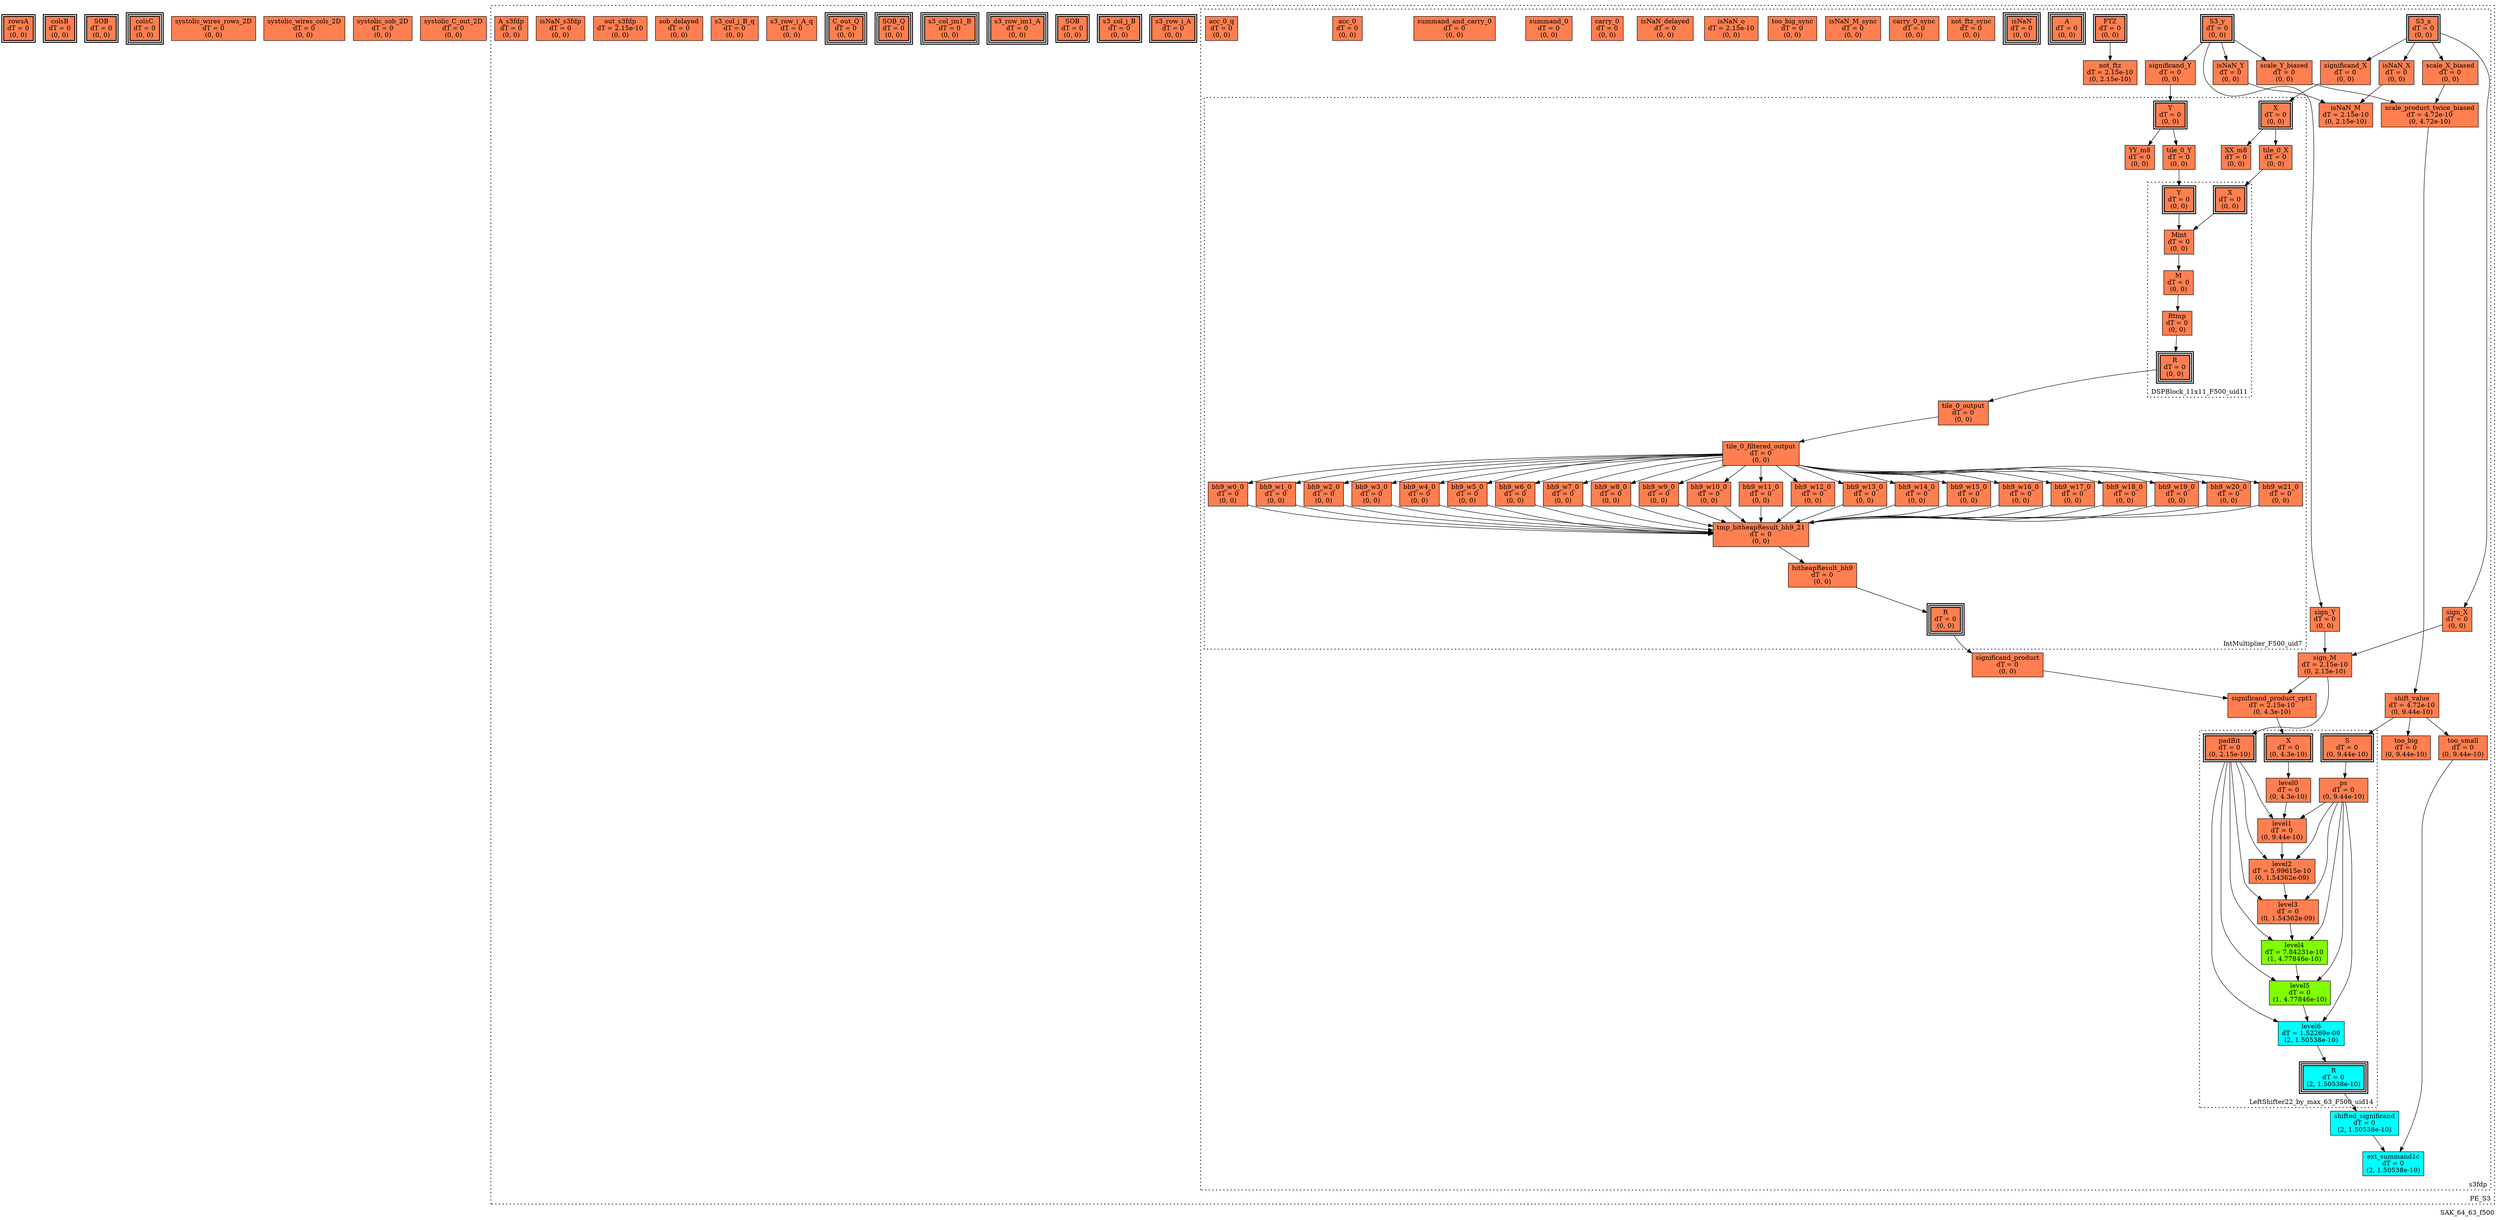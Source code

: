 digraph SAK_64_63_f500
{
	//graph drawing options
	label=SAK_64_63_f500;
	labelloc=bottom;
	labeljust=right;
	ratio=auto;
	nodesep=0.25;
	ranksep=0.5;

	//input/output signals of operator SAK_64_63_f500
	rowsA__SAK_64_63_f500 [ label="rowsA\ndT = 0\n(0, 0)", shape=box, color=black, style="bold, filled", fillcolor=coral, peripheries=2 ];
	colsB__SAK_64_63_f500 [ label="colsB\ndT = 0\n(0, 0)", shape=box, color=black, style="bold, filled", fillcolor=coral, peripheries=2 ];
	SOB__SAK_64_63_f500 [ label="SOB\ndT = 0\n(0, 0)", shape=box, color=black, style="bold, filled", fillcolor=coral, peripheries=2 ];
	colsC__SAK_64_63_f500 [ label="colsC\ndT = 0\n(0, 0)", shape=box, color=black, style="bold, filled", fillcolor=coral, peripheries=3 ];
	{rank=same rowsA__SAK_64_63_f500, colsB__SAK_64_63_f500, SOB__SAK_64_63_f500};
	{rank=same colsC__SAK_64_63_f500};
	//internal signals of operator SAK_64_63_f500
	systolic_wires_rows_2D__SAK_64_63_f500 [ label="systolic_wires_rows_2D\ndT = 0\n(0, 0)", shape=box, color=black, style=filled, fillcolor=coral, peripheries=1 ];
	systolic_wires_cols_2D__SAK_64_63_f500 [ label="systolic_wires_cols_2D\ndT = 0\n(0, 0)", shape=box, color=black, style=filled, fillcolor=coral, peripheries=1 ];
	systolic_sob_2D__SAK_64_63_f500 [ label="systolic_sob_2D\ndT = 0\n(0, 0)", shape=box, color=black, style=filled, fillcolor=coral, peripheries=1 ];
	systolic_C_out_2D__SAK_64_63_f500 [ label="systolic_C_out_2D\ndT = 0\n(0, 0)", shape=box, color=black, style=filled, fillcolor=coral, peripheries=1 ];

	//subcomponents of operator SAK_64_63_f500

	subgraph cluster_PE_S3
	{
		//graph drawing options
		label=PE_S3;
		labelloc=bottom;
		labeljust=right;
		style="bold, dotted";
		ratio=auto;
		nodesep=0.25;
		ranksep=0.5;

		//input/output signals of operator PE_S3
		s3_row_i_A__PE_S3 [ label="s3_row_i_A\ndT = 0\n(0, 0)", shape=box, color=black, style="bold, filled", fillcolor=coral, peripheries=2 ];
		s3_col_j_B__PE_S3 [ label="s3_col_j_B\ndT = 0\n(0, 0)", shape=box, color=black, style="bold, filled", fillcolor=coral, peripheries=2 ];
		SOB__PE_S3 [ label="SOB\ndT = 0\n(0, 0)", shape=box, color=black, style="bold, filled", fillcolor=coral, peripheries=2 ];
		s3_row_im1_A__PE_S3 [ label="s3_row_im1_A\ndT = 0\n(0, 0)", shape=box, color=black, style="bold, filled", fillcolor=coral, peripheries=3 ];
		s3_col_jm1_B__PE_S3 [ label="s3_col_jm1_B\ndT = 0\n(0, 0)", shape=box, color=black, style="bold, filled", fillcolor=coral, peripheries=3 ];
		SOB_Q__PE_S3 [ label="SOB_Q\ndT = 0\n(0, 0)", shape=box, color=black, style="bold, filled", fillcolor=coral, peripheries=3 ];
		C_out_Q__PE_S3 [ label="C_out_Q\ndT = 0\n(0, 0)", shape=box, color=black, style="bold, filled", fillcolor=coral, peripheries=3 ];
		{rank=same s3_row_i_A__PE_S3, s3_col_j_B__PE_S3, SOB__PE_S3};
		{rank=same s3_row_im1_A__PE_S3, s3_col_jm1_B__PE_S3, SOB_Q__PE_S3, C_out_Q__PE_S3};
		//internal signals of operator PE_S3
		s3_row_i_A_q__PE_S3 [ label="s3_row_i_A_q\ndT = 0\n(0, 0)", shape=box, color=black, style=filled, fillcolor=coral, peripheries=1 ];
		s3_col_j_B_q__PE_S3 [ label="s3_col_j_B_q\ndT = 0\n(0, 0)", shape=box, color=black, style=filled, fillcolor=coral, peripheries=1 ];
		sob_delayed__PE_S3 [ label="sob_delayed\ndT = 0\n(0, 0)", shape=box, color=black, style=filled, fillcolor=coral, peripheries=1 ];
		out_s3fdp__PE_S3 [ label="out_s3fdp\ndT = 2.15e-10\n(0, 0)", shape=box, color=black, style=filled, fillcolor=coral, peripheries=1 ];
		isNaN_s3fdp__PE_S3 [ label="isNaN_s3fdp\ndT = 0\n(0, 0)", shape=box, color=black, style=filled, fillcolor=coral, peripheries=1 ];
		A_s3fdp__PE_S3 [ label="A_s3fdp\ndT = 0\n(0, 0)", shape=box, color=black, style=filled, fillcolor=coral, peripheries=1 ];

		//subcomponents of operator PE_S3

		subgraph cluster_s3fdp
		{
			//graph drawing options
			label=s3fdp;
			labelloc=bottom;
			labeljust=right;
			style="bold, dotted";
			ratio=auto;
			nodesep=0.25;
			ranksep=0.5;

			//input/output signals of operator s3fdp
			S3_x__s3fdp [ label="S3_x\ndT = 0\n(0, 0)", shape=box, color=black, style="bold, filled", fillcolor=coral, peripheries=2 ];
			S3_y__s3fdp [ label="S3_y\ndT = 0\n(0, 0)", shape=box, color=black, style="bold, filled", fillcolor=coral, peripheries=2 ];
			FTZ__s3fdp [ label="FTZ\ndT = 0\n(0, 0)", shape=box, color=black, style="bold, filled", fillcolor=coral, peripheries=2 ];
			A__s3fdp [ label="A\ndT = 0\n(0, 0)", shape=box, color=black, style="bold, filled", fillcolor=coral, peripheries=3 ];
			isNaN__s3fdp [ label="isNaN\ndT = 0\n(0, 0)", shape=box, color=black, style="bold, filled", fillcolor=coral, peripheries=3 ];
			{rank=same S3_x__s3fdp, S3_y__s3fdp, FTZ__s3fdp};
			{rank=same A__s3fdp, isNaN__s3fdp};
			//internal signals of operator s3fdp
			sign_X__s3fdp [ label="sign_X\ndT = 0\n(0, 0)", shape=box, color=black, style=filled, fillcolor=coral, peripheries=1 ];
			sign_Y__s3fdp [ label="sign_Y\ndT = 0\n(0, 0)", shape=box, color=black, style=filled, fillcolor=coral, peripheries=1 ];
			sign_M__s3fdp [ label="sign_M\ndT = 2.15e-10\n(0, 2.15e-10)", shape=box, color=black, style=filled, fillcolor=coral, peripheries=1 ];
			isNaN_X__s3fdp [ label="isNaN_X\ndT = 0\n(0, 0)", shape=box, color=black, style=filled, fillcolor=coral, peripheries=1 ];
			isNaN_Y__s3fdp [ label="isNaN_Y\ndT = 0\n(0, 0)", shape=box, color=black, style=filled, fillcolor=coral, peripheries=1 ];
			isNaN_M__s3fdp [ label="isNaN_M\ndT = 2.15e-10\n(0, 2.15e-10)", shape=box, color=black, style=filled, fillcolor=coral, peripheries=1 ];
			significand_X__s3fdp [ label="significand_X\ndT = 0\n(0, 0)", shape=box, color=black, style=filled, fillcolor=coral, peripheries=1 ];
			significand_Y__s3fdp [ label="significand_Y\ndT = 0\n(0, 0)", shape=box, color=black, style=filled, fillcolor=coral, peripheries=1 ];
			significand_product__s3fdp [ label="significand_product\ndT = 0\n(0, 0)", shape=box, color=black, style=filled, fillcolor=coral, peripheries=1 ];
			scale_X_biased__s3fdp [ label="scale_X_biased\ndT = 0\n(0, 0)", shape=box, color=black, style=filled, fillcolor=coral, peripheries=1 ];
			scale_Y_biased__s3fdp [ label="scale_Y_biased\ndT = 0\n(0, 0)", shape=box, color=black, style=filled, fillcolor=coral, peripheries=1 ];
			scale_product_twice_biased__s3fdp [ label="scale_product_twice_biased\ndT = 4.72e-10\n(0, 4.72e-10)", shape=box, color=black, style=filled, fillcolor=coral, peripheries=1 ];
			significand_product_cpt1__s3fdp [ label="significand_product_cpt1\ndT = 2.15e-10\n(0, 4.3e-10)", shape=box, color=black, style=filled, fillcolor=coral, peripheries=1 ];
			shift_value__s3fdp [ label="shift_value\ndT = 4.72e-10\n(0, 9.44e-10)", shape=box, color=black, style=filled, fillcolor=coral, peripheries=1 ];
			shifted_significand__s3fdp [ label="shifted_significand\ndT = 0\n(2, 1.50538e-10)", shape=box, color=black, style=filled, fillcolor=cyan, peripheries=1 ];
			too_small__s3fdp [ label="too_small\ndT = 0\n(0, 9.44e-10)", shape=box, color=black, style=filled, fillcolor=coral, peripheries=1 ];
			too_big__s3fdp [ label="too_big\ndT = 0\n(0, 9.44e-10)", shape=box, color=black, style=filled, fillcolor=coral, peripheries=1 ];
			ext_summand1c__s3fdp [ label="ext_summand1c\ndT = 0\n(2, 1.50538e-10)", shape=box, color=black, style=filled, fillcolor=cyan, peripheries=1 ];
			not_ftz__s3fdp [ label="not_ftz\ndT = 2.15e-10\n(0, 2.15e-10)", shape=box, color=black, style=filled, fillcolor=coral, peripheries=1 ];
			not_ftz_sync__s3fdp [ label="not_ftz_sync\ndT = 0\n(0, 0)", shape=box, color=black, style=filled, fillcolor=coral, peripheries=1 ];
			carry_0_sync__s3fdp [ label="carry_0_sync\ndT = 0\n(0, 0)", shape=box, color=black, style=filled, fillcolor=coral, peripheries=1 ];
			isNaN_M_sync__s3fdp [ label="isNaN_M_sync\ndT = 0\n(0, 0)", shape=box, color=black, style=filled, fillcolor=coral, peripheries=1 ];
			too_big_sync__s3fdp [ label="too_big_sync\ndT = 0\n(0, 0)", shape=box, color=black, style=filled, fillcolor=coral, peripheries=1 ];
			isNaN_o__s3fdp [ label="isNaN_o\ndT = 2.15e-10\n(0, 0)", shape=box, color=black, style=filled, fillcolor=coral, peripheries=1 ];
			isNaN_delayed__s3fdp [ label="isNaN_delayed\ndT = 0\n(0, 0)", shape=box, color=black, style=filled, fillcolor=coral, peripheries=1 ];
			carry_0__s3fdp [ label="carry_0\ndT = 0\n(0, 0)", shape=box, color=black, style=filled, fillcolor=coral, peripheries=1 ];
			summand_0__s3fdp [ label="summand_0\ndT = 0\n(0, 0)", shape=box, color=black, style=filled, fillcolor=coral, peripheries=1 ];
			summand_and_carry_0__s3fdp [ label="summand_and_carry_0\ndT = 0\n(0, 0)", shape=box, color=black, style=filled, fillcolor=coral, peripheries=1 ];
			acc_0__s3fdp [ label="acc_0\ndT = 0\n(0, 0)", shape=box, color=black, style=filled, fillcolor=coral, peripheries=1 ];
			acc_0_q__s3fdp [ label="acc_0_q\ndT = 0\n(0, 0)", shape=box, color=black, style=filled, fillcolor=coral, peripheries=1 ];

			//subcomponents of operator s3fdp

			subgraph cluster_IntMultiplier_F500_uid7
			{
				//graph drawing options
				label=IntMultiplier_F500_uid7;
				labelloc=bottom;
				labeljust=right;
				style="bold, dotted";
				ratio=auto;
				nodesep=0.25;
				ranksep=0.5;

				//input/output signals of operator IntMultiplier_F500_uid7
				X__IntMultiplier_F500_uid7 [ label="X\ndT = 0\n(0, 0)", shape=box, color=black, style="bold, filled", fillcolor=coral, peripheries=2 ];
				Y__IntMultiplier_F500_uid7 [ label="Y\ndT = 0\n(0, 0)", shape=box, color=black, style="bold, filled", fillcolor=coral, peripheries=2 ];
				R__IntMultiplier_F500_uid7 [ label="R\ndT = 0\n(0, 0)", shape=box, color=black, style="bold, filled", fillcolor=coral, peripheries=3 ];
				{rank=same X__IntMultiplier_F500_uid7, Y__IntMultiplier_F500_uid7};
				{rank=same R__IntMultiplier_F500_uid7};
				//internal signals of operator IntMultiplier_F500_uid7
				XX_m8__IntMultiplier_F500_uid7 [ label="XX_m8\ndT = 0\n(0, 0)", shape=box, color=black, style=filled, fillcolor=coral, peripheries=1 ];
				YY_m8__IntMultiplier_F500_uid7 [ label="YY_m8\ndT = 0\n(0, 0)", shape=box, color=black, style=filled, fillcolor=coral, peripheries=1 ];
				tile_0_X__IntMultiplier_F500_uid7 [ label="tile_0_X\ndT = 0\n(0, 0)", shape=box, color=black, style=filled, fillcolor=coral, peripheries=1 ];
				tile_0_Y__IntMultiplier_F500_uid7 [ label="tile_0_Y\ndT = 0\n(0, 0)", shape=box, color=black, style=filled, fillcolor=coral, peripheries=1 ];
				tile_0_output__IntMultiplier_F500_uid7 [ label="tile_0_output\ndT = 0\n(0, 0)", shape=box, color=black, style=filled, fillcolor=coral, peripheries=1 ];
				tile_0_filtered_output__IntMultiplier_F500_uid7 [ label="tile_0_filtered_output\ndT = 0\n(0, 0)", shape=box, color=black, style=filled, fillcolor=coral, peripheries=1 ];
				bh9_w0_0__IntMultiplier_F500_uid7 [ label="bh9_w0_0\ndT = 0\n(0, 0)", shape=box, color=black, style=filled, fillcolor=coral, peripheries=1 ];
				bh9_w1_0__IntMultiplier_F500_uid7 [ label="bh9_w1_0\ndT = 0\n(0, 0)", shape=box, color=black, style=filled, fillcolor=coral, peripheries=1 ];
				bh9_w2_0__IntMultiplier_F500_uid7 [ label="bh9_w2_0\ndT = 0\n(0, 0)", shape=box, color=black, style=filled, fillcolor=coral, peripheries=1 ];
				bh9_w3_0__IntMultiplier_F500_uid7 [ label="bh9_w3_0\ndT = 0\n(0, 0)", shape=box, color=black, style=filled, fillcolor=coral, peripheries=1 ];
				bh9_w4_0__IntMultiplier_F500_uid7 [ label="bh9_w4_0\ndT = 0\n(0, 0)", shape=box, color=black, style=filled, fillcolor=coral, peripheries=1 ];
				bh9_w5_0__IntMultiplier_F500_uid7 [ label="bh9_w5_0\ndT = 0\n(0, 0)", shape=box, color=black, style=filled, fillcolor=coral, peripheries=1 ];
				bh9_w6_0__IntMultiplier_F500_uid7 [ label="bh9_w6_0\ndT = 0\n(0, 0)", shape=box, color=black, style=filled, fillcolor=coral, peripheries=1 ];
				bh9_w7_0__IntMultiplier_F500_uid7 [ label="bh9_w7_0\ndT = 0\n(0, 0)", shape=box, color=black, style=filled, fillcolor=coral, peripheries=1 ];
				bh9_w8_0__IntMultiplier_F500_uid7 [ label="bh9_w8_0\ndT = 0\n(0, 0)", shape=box, color=black, style=filled, fillcolor=coral, peripheries=1 ];
				bh9_w9_0__IntMultiplier_F500_uid7 [ label="bh9_w9_0\ndT = 0\n(0, 0)", shape=box, color=black, style=filled, fillcolor=coral, peripheries=1 ];
				bh9_w10_0__IntMultiplier_F500_uid7 [ label="bh9_w10_0\ndT = 0\n(0, 0)", shape=box, color=black, style=filled, fillcolor=coral, peripheries=1 ];
				bh9_w11_0__IntMultiplier_F500_uid7 [ label="bh9_w11_0\ndT = 0\n(0, 0)", shape=box, color=black, style=filled, fillcolor=coral, peripheries=1 ];
				bh9_w12_0__IntMultiplier_F500_uid7 [ label="bh9_w12_0\ndT = 0\n(0, 0)", shape=box, color=black, style=filled, fillcolor=coral, peripheries=1 ];
				bh9_w13_0__IntMultiplier_F500_uid7 [ label="bh9_w13_0\ndT = 0\n(0, 0)", shape=box, color=black, style=filled, fillcolor=coral, peripheries=1 ];
				bh9_w14_0__IntMultiplier_F500_uid7 [ label="bh9_w14_0\ndT = 0\n(0, 0)", shape=box, color=black, style=filled, fillcolor=coral, peripheries=1 ];
				bh9_w15_0__IntMultiplier_F500_uid7 [ label="bh9_w15_0\ndT = 0\n(0, 0)", shape=box, color=black, style=filled, fillcolor=coral, peripheries=1 ];
				bh9_w16_0__IntMultiplier_F500_uid7 [ label="bh9_w16_0\ndT = 0\n(0, 0)", shape=box, color=black, style=filled, fillcolor=coral, peripheries=1 ];
				bh9_w17_0__IntMultiplier_F500_uid7 [ label="bh9_w17_0\ndT = 0\n(0, 0)", shape=box, color=black, style=filled, fillcolor=coral, peripheries=1 ];
				bh9_w18_0__IntMultiplier_F500_uid7 [ label="bh9_w18_0\ndT = 0\n(0, 0)", shape=box, color=black, style=filled, fillcolor=coral, peripheries=1 ];
				bh9_w19_0__IntMultiplier_F500_uid7 [ label="bh9_w19_0\ndT = 0\n(0, 0)", shape=box, color=black, style=filled, fillcolor=coral, peripheries=1 ];
				bh9_w20_0__IntMultiplier_F500_uid7 [ label="bh9_w20_0\ndT = 0\n(0, 0)", shape=box, color=black, style=filled, fillcolor=coral, peripheries=1 ];
				bh9_w21_0__IntMultiplier_F500_uid7 [ label="bh9_w21_0\ndT = 0\n(0, 0)", shape=box, color=black, style=filled, fillcolor=coral, peripheries=1 ];
				tmp_bitheapResult_bh9_21__IntMultiplier_F500_uid7 [ label="tmp_bitheapResult_bh9_21\ndT = 0\n(0, 0)", shape=box, color=black, style=filled, fillcolor=coral, peripheries=1 ];
				bitheapResult_bh9__IntMultiplier_F500_uid7 [ label="bitheapResult_bh9\ndT = 0\n(0, 0)", shape=box, color=black, style=filled, fillcolor=coral, peripheries=1 ];

				//subcomponents of operator IntMultiplier_F500_uid7

				subgraph cluster_DSPBlock_11x11_F500_uid11
				{
					//graph drawing options
					label=DSPBlock_11x11_F500_uid11;
					labelloc=bottom;
					labeljust=right;
					style="bold, dotted";
					ratio=auto;
					nodesep=0.25;
					ranksep=0.5;

					//input/output signals of operator DSPBlock_11x11_F500_uid11
					X__DSPBlock_11x11_F500_uid11 [ label="X\ndT = 0\n(0, 0)", shape=box, color=black, style="bold, filled", fillcolor=coral, peripheries=2 ];
					Y__DSPBlock_11x11_F500_uid11 [ label="Y\ndT = 0\n(0, 0)", shape=box, color=black, style="bold, filled", fillcolor=coral, peripheries=2 ];
					R__DSPBlock_11x11_F500_uid11 [ label="R\ndT = 0\n(0, 0)", shape=box, color=black, style="bold, filled", fillcolor=coral, peripheries=3 ];
					{rank=same X__DSPBlock_11x11_F500_uid11, Y__DSPBlock_11x11_F500_uid11};
					{rank=same R__DSPBlock_11x11_F500_uid11};
					//internal signals of operator DSPBlock_11x11_F500_uid11
					Mint__DSPBlock_11x11_F500_uid11 [ label="Mint\ndT = 0\n(0, 0)", shape=box, color=black, style=filled, fillcolor=coral, peripheries=1 ];
					M__DSPBlock_11x11_F500_uid11 [ label="M\ndT = 0\n(0, 0)", shape=box, color=black, style=filled, fillcolor=coral, peripheries=1 ];
					Rtmp__DSPBlock_11x11_F500_uid11 [ label="Rtmp\ndT = 0\n(0, 0)", shape=box, color=black, style=filled, fillcolor=coral, peripheries=1 ];

					//subcomponents of operator DSPBlock_11x11_F500_uid11

					//input and internal signal connections of operator DSPBlock_11x11_F500_uid11
					X__DSPBlock_11x11_F500_uid11 -> Mint__DSPBlock_11x11_F500_uid11 [ arrowhead=normal, arrowsize=1.0, arrowtail=normal, color=black, dir=forward  ];
					Y__DSPBlock_11x11_F500_uid11 -> Mint__DSPBlock_11x11_F500_uid11 [ arrowhead=normal, arrowsize=1.0, arrowtail=normal, color=black, dir=forward  ];
					Mint__DSPBlock_11x11_F500_uid11 -> M__DSPBlock_11x11_F500_uid11 [ arrowhead=normal, arrowsize=1.0, arrowtail=normal, color=black, dir=forward  ];
					M__DSPBlock_11x11_F500_uid11 -> Rtmp__DSPBlock_11x11_F500_uid11 [ arrowhead=normal, arrowsize=1.0, arrowtail=normal, color=black, dir=forward  ];
					Rtmp__DSPBlock_11x11_F500_uid11 -> R__DSPBlock_11x11_F500_uid11 [ arrowhead=normal, arrowsize=1.0, arrowtail=normal, color=black, dir=forward  ];
				}

					//output signal connections of operator DSPBlock_11x11_F500_uid11
					R__DSPBlock_11x11_F500_uid11 -> tile_0_output__IntMultiplier_F500_uid7 [ arrowhead=normal, arrowsize=1.0, arrowtail=normal, color=black, dir=forward  ];

				//input and internal signal connections of operator IntMultiplier_F500_uid7
				X__IntMultiplier_F500_uid7 -> XX_m8__IntMultiplier_F500_uid7 [ arrowhead=normal, arrowsize=1.0, arrowtail=normal, color=black, dir=forward  ];
				X__IntMultiplier_F500_uid7 -> tile_0_X__IntMultiplier_F500_uid7 [ arrowhead=normal, arrowsize=1.0, arrowtail=normal, color=black, dir=forward  ];
				Y__IntMultiplier_F500_uid7 -> YY_m8__IntMultiplier_F500_uid7 [ arrowhead=normal, arrowsize=1.0, arrowtail=normal, color=black, dir=forward  ];
				Y__IntMultiplier_F500_uid7 -> tile_0_Y__IntMultiplier_F500_uid7 [ arrowhead=normal, arrowsize=1.0, arrowtail=normal, color=black, dir=forward  ];
				tile_0_X__IntMultiplier_F500_uid7 -> X__DSPBlock_11x11_F500_uid11 [ arrowhead=normal, arrowsize=1.0, arrowtail=normal, color=black, dir=forward  ];
				tile_0_Y__IntMultiplier_F500_uid7 -> Y__DSPBlock_11x11_F500_uid11 [ arrowhead=normal, arrowsize=1.0, arrowtail=normal, color=black, dir=forward  ];
				tile_0_output__IntMultiplier_F500_uid7 -> tile_0_filtered_output__IntMultiplier_F500_uid7 [ arrowhead=normal, arrowsize=1.0, arrowtail=normal, color=black, dir=forward  ];
				tile_0_filtered_output__IntMultiplier_F500_uid7 -> bh9_w0_0__IntMultiplier_F500_uid7 [ arrowhead=normal, arrowsize=1.0, arrowtail=normal, color=black, dir=forward  ];
				tile_0_filtered_output__IntMultiplier_F500_uid7 -> bh9_w1_0__IntMultiplier_F500_uid7 [ arrowhead=normal, arrowsize=1.0, arrowtail=normal, color=black, dir=forward  ];
				tile_0_filtered_output__IntMultiplier_F500_uid7 -> bh9_w2_0__IntMultiplier_F500_uid7 [ arrowhead=normal, arrowsize=1.0, arrowtail=normal, color=black, dir=forward  ];
				tile_0_filtered_output__IntMultiplier_F500_uid7 -> bh9_w3_0__IntMultiplier_F500_uid7 [ arrowhead=normal, arrowsize=1.0, arrowtail=normal, color=black, dir=forward  ];
				tile_0_filtered_output__IntMultiplier_F500_uid7 -> bh9_w4_0__IntMultiplier_F500_uid7 [ arrowhead=normal, arrowsize=1.0, arrowtail=normal, color=black, dir=forward  ];
				tile_0_filtered_output__IntMultiplier_F500_uid7 -> bh9_w5_0__IntMultiplier_F500_uid7 [ arrowhead=normal, arrowsize=1.0, arrowtail=normal, color=black, dir=forward  ];
				tile_0_filtered_output__IntMultiplier_F500_uid7 -> bh9_w6_0__IntMultiplier_F500_uid7 [ arrowhead=normal, arrowsize=1.0, arrowtail=normal, color=black, dir=forward  ];
				tile_0_filtered_output__IntMultiplier_F500_uid7 -> bh9_w7_0__IntMultiplier_F500_uid7 [ arrowhead=normal, arrowsize=1.0, arrowtail=normal, color=black, dir=forward  ];
				tile_0_filtered_output__IntMultiplier_F500_uid7 -> bh9_w8_0__IntMultiplier_F500_uid7 [ arrowhead=normal, arrowsize=1.0, arrowtail=normal, color=black, dir=forward  ];
				tile_0_filtered_output__IntMultiplier_F500_uid7 -> bh9_w9_0__IntMultiplier_F500_uid7 [ arrowhead=normal, arrowsize=1.0, arrowtail=normal, color=black, dir=forward  ];
				tile_0_filtered_output__IntMultiplier_F500_uid7 -> bh9_w10_0__IntMultiplier_F500_uid7 [ arrowhead=normal, arrowsize=1.0, arrowtail=normal, color=black, dir=forward  ];
				tile_0_filtered_output__IntMultiplier_F500_uid7 -> bh9_w11_0__IntMultiplier_F500_uid7 [ arrowhead=normal, arrowsize=1.0, arrowtail=normal, color=black, dir=forward  ];
				tile_0_filtered_output__IntMultiplier_F500_uid7 -> bh9_w12_0__IntMultiplier_F500_uid7 [ arrowhead=normal, arrowsize=1.0, arrowtail=normal, color=black, dir=forward  ];
				tile_0_filtered_output__IntMultiplier_F500_uid7 -> bh9_w13_0__IntMultiplier_F500_uid7 [ arrowhead=normal, arrowsize=1.0, arrowtail=normal, color=black, dir=forward  ];
				tile_0_filtered_output__IntMultiplier_F500_uid7 -> bh9_w14_0__IntMultiplier_F500_uid7 [ arrowhead=normal, arrowsize=1.0, arrowtail=normal, color=black, dir=forward  ];
				tile_0_filtered_output__IntMultiplier_F500_uid7 -> bh9_w15_0__IntMultiplier_F500_uid7 [ arrowhead=normal, arrowsize=1.0, arrowtail=normal, color=black, dir=forward  ];
				tile_0_filtered_output__IntMultiplier_F500_uid7 -> bh9_w16_0__IntMultiplier_F500_uid7 [ arrowhead=normal, arrowsize=1.0, arrowtail=normal, color=black, dir=forward  ];
				tile_0_filtered_output__IntMultiplier_F500_uid7 -> bh9_w17_0__IntMultiplier_F500_uid7 [ arrowhead=normal, arrowsize=1.0, arrowtail=normal, color=black, dir=forward  ];
				tile_0_filtered_output__IntMultiplier_F500_uid7 -> bh9_w18_0__IntMultiplier_F500_uid7 [ arrowhead=normal, arrowsize=1.0, arrowtail=normal, color=black, dir=forward  ];
				tile_0_filtered_output__IntMultiplier_F500_uid7 -> bh9_w19_0__IntMultiplier_F500_uid7 [ arrowhead=normal, arrowsize=1.0, arrowtail=normal, color=black, dir=forward  ];
				tile_0_filtered_output__IntMultiplier_F500_uid7 -> bh9_w20_0__IntMultiplier_F500_uid7 [ arrowhead=normal, arrowsize=1.0, arrowtail=normal, color=black, dir=forward  ];
				tile_0_filtered_output__IntMultiplier_F500_uid7 -> bh9_w21_0__IntMultiplier_F500_uid7 [ arrowhead=normal, arrowsize=1.0, arrowtail=normal, color=black, dir=forward  ];
				bh9_w0_0__IntMultiplier_F500_uid7 -> tmp_bitheapResult_bh9_21__IntMultiplier_F500_uid7 [ arrowhead=normal, arrowsize=1.0, arrowtail=normal, color=black, dir=forward  ];
				bh9_w1_0__IntMultiplier_F500_uid7 -> tmp_bitheapResult_bh9_21__IntMultiplier_F500_uid7 [ arrowhead=normal, arrowsize=1.0, arrowtail=normal, color=black, dir=forward  ];
				bh9_w2_0__IntMultiplier_F500_uid7 -> tmp_bitheapResult_bh9_21__IntMultiplier_F500_uid7 [ arrowhead=normal, arrowsize=1.0, arrowtail=normal, color=black, dir=forward  ];
				bh9_w3_0__IntMultiplier_F500_uid7 -> tmp_bitheapResult_bh9_21__IntMultiplier_F500_uid7 [ arrowhead=normal, arrowsize=1.0, arrowtail=normal, color=black, dir=forward  ];
				bh9_w4_0__IntMultiplier_F500_uid7 -> tmp_bitheapResult_bh9_21__IntMultiplier_F500_uid7 [ arrowhead=normal, arrowsize=1.0, arrowtail=normal, color=black, dir=forward  ];
				bh9_w5_0__IntMultiplier_F500_uid7 -> tmp_bitheapResult_bh9_21__IntMultiplier_F500_uid7 [ arrowhead=normal, arrowsize=1.0, arrowtail=normal, color=black, dir=forward  ];
				bh9_w6_0__IntMultiplier_F500_uid7 -> tmp_bitheapResult_bh9_21__IntMultiplier_F500_uid7 [ arrowhead=normal, arrowsize=1.0, arrowtail=normal, color=black, dir=forward  ];
				bh9_w7_0__IntMultiplier_F500_uid7 -> tmp_bitheapResult_bh9_21__IntMultiplier_F500_uid7 [ arrowhead=normal, arrowsize=1.0, arrowtail=normal, color=black, dir=forward  ];
				bh9_w8_0__IntMultiplier_F500_uid7 -> tmp_bitheapResult_bh9_21__IntMultiplier_F500_uid7 [ arrowhead=normal, arrowsize=1.0, arrowtail=normal, color=black, dir=forward  ];
				bh9_w9_0__IntMultiplier_F500_uid7 -> tmp_bitheapResult_bh9_21__IntMultiplier_F500_uid7 [ arrowhead=normal, arrowsize=1.0, arrowtail=normal, color=black, dir=forward  ];
				bh9_w10_0__IntMultiplier_F500_uid7 -> tmp_bitheapResult_bh9_21__IntMultiplier_F500_uid7 [ arrowhead=normal, arrowsize=1.0, arrowtail=normal, color=black, dir=forward  ];
				bh9_w11_0__IntMultiplier_F500_uid7 -> tmp_bitheapResult_bh9_21__IntMultiplier_F500_uid7 [ arrowhead=normal, arrowsize=1.0, arrowtail=normal, color=black, dir=forward  ];
				bh9_w12_0__IntMultiplier_F500_uid7 -> tmp_bitheapResult_bh9_21__IntMultiplier_F500_uid7 [ arrowhead=normal, arrowsize=1.0, arrowtail=normal, color=black, dir=forward  ];
				bh9_w13_0__IntMultiplier_F500_uid7 -> tmp_bitheapResult_bh9_21__IntMultiplier_F500_uid7 [ arrowhead=normal, arrowsize=1.0, arrowtail=normal, color=black, dir=forward  ];
				bh9_w14_0__IntMultiplier_F500_uid7 -> tmp_bitheapResult_bh9_21__IntMultiplier_F500_uid7 [ arrowhead=normal, arrowsize=1.0, arrowtail=normal, color=black, dir=forward  ];
				bh9_w15_0__IntMultiplier_F500_uid7 -> tmp_bitheapResult_bh9_21__IntMultiplier_F500_uid7 [ arrowhead=normal, arrowsize=1.0, arrowtail=normal, color=black, dir=forward  ];
				bh9_w16_0__IntMultiplier_F500_uid7 -> tmp_bitheapResult_bh9_21__IntMultiplier_F500_uid7 [ arrowhead=normal, arrowsize=1.0, arrowtail=normal, color=black, dir=forward  ];
				bh9_w17_0__IntMultiplier_F500_uid7 -> tmp_bitheapResult_bh9_21__IntMultiplier_F500_uid7 [ arrowhead=normal, arrowsize=1.0, arrowtail=normal, color=black, dir=forward  ];
				bh9_w18_0__IntMultiplier_F500_uid7 -> tmp_bitheapResult_bh9_21__IntMultiplier_F500_uid7 [ arrowhead=normal, arrowsize=1.0, arrowtail=normal, color=black, dir=forward  ];
				bh9_w19_0__IntMultiplier_F500_uid7 -> tmp_bitheapResult_bh9_21__IntMultiplier_F500_uid7 [ arrowhead=normal, arrowsize=1.0, arrowtail=normal, color=black, dir=forward  ];
				bh9_w20_0__IntMultiplier_F500_uid7 -> tmp_bitheapResult_bh9_21__IntMultiplier_F500_uid7 [ arrowhead=normal, arrowsize=1.0, arrowtail=normal, color=black, dir=forward  ];
				bh9_w21_0__IntMultiplier_F500_uid7 -> tmp_bitheapResult_bh9_21__IntMultiplier_F500_uid7 [ arrowhead=normal, arrowsize=1.0, arrowtail=normal, color=black, dir=forward  ];
				tmp_bitheapResult_bh9_21__IntMultiplier_F500_uid7 -> bitheapResult_bh9__IntMultiplier_F500_uid7 [ arrowhead=normal, arrowsize=1.0, arrowtail=normal, color=black, dir=forward  ];
				bitheapResult_bh9__IntMultiplier_F500_uid7 -> R__IntMultiplier_F500_uid7 [ arrowhead=normal, arrowsize=1.0, arrowtail=normal, color=black, dir=forward  ];
			}

				//output signal connections of operator IntMultiplier_F500_uid7
				R__IntMultiplier_F500_uid7 -> significand_product__s3fdp [ arrowhead=normal, arrowsize=1.0, arrowtail=normal, color=black, dir=forward  ];

			subgraph cluster_LeftShifter22_by_max_63_F500_uid14
			{
				//graph drawing options
				label=LeftShifter22_by_max_63_F500_uid14;
				labelloc=bottom;
				labeljust=right;
				style="bold, dotted";
				ratio=auto;
				nodesep=0.25;
				ranksep=0.5;

				//input/output signals of operator LeftShifter22_by_max_63_F500_uid14
				X__LeftShifter22_by_max_63_F500_uid14 [ label="X\ndT = 0\n(0, 4.3e-10)", shape=box, color=black, style="bold, filled", fillcolor=coral, peripheries=2 ];
				S__LeftShifter22_by_max_63_F500_uid14 [ label="S\ndT = 0\n(0, 9.44e-10)", shape=box, color=black, style="bold, filled", fillcolor=coral, peripheries=2 ];
				padBit__LeftShifter22_by_max_63_F500_uid14 [ label="padBit\ndT = 0\n(0, 2.15e-10)", shape=box, color=black, style="bold, filled", fillcolor=coral, peripheries=2 ];
				R__LeftShifter22_by_max_63_F500_uid14 [ label="R\ndT = 0\n(2, 1.50538e-10)", shape=box, color=black, style="bold, filled", fillcolor=cyan, peripheries=3 ];
				{rank=same X__LeftShifter22_by_max_63_F500_uid14, S__LeftShifter22_by_max_63_F500_uid14, padBit__LeftShifter22_by_max_63_F500_uid14};
				{rank=same R__LeftShifter22_by_max_63_F500_uid14};
				//internal signals of operator LeftShifter22_by_max_63_F500_uid14
				ps__LeftShifter22_by_max_63_F500_uid14 [ label="ps\ndT = 0\n(0, 9.44e-10)", shape=box, color=black, style=filled, fillcolor=coral, peripheries=1 ];
				level0__LeftShifter22_by_max_63_F500_uid14 [ label="level0\ndT = 0\n(0, 4.3e-10)", shape=box, color=black, style=filled, fillcolor=coral, peripheries=1 ];
				level1__LeftShifter22_by_max_63_F500_uid14 [ label="level1\ndT = 0\n(0, 9.44e-10)", shape=box, color=black, style=filled, fillcolor=coral, peripheries=1 ];
				level2__LeftShifter22_by_max_63_F500_uid14 [ label="level2\ndT = 5.99615e-10\n(0, 1.54362e-09)", shape=box, color=black, style=filled, fillcolor=coral, peripheries=1 ];
				level3__LeftShifter22_by_max_63_F500_uid14 [ label="level3\ndT = 0\n(0, 1.54362e-09)", shape=box, color=black, style=filled, fillcolor=coral, peripheries=1 ];
				level4__LeftShifter22_by_max_63_F500_uid14 [ label="level4\ndT = 7.84231e-10\n(1, 4.77846e-10)", shape=box, color=black, style=filled, fillcolor=chartreuse, peripheries=1 ];
				level5__LeftShifter22_by_max_63_F500_uid14 [ label="level5\ndT = 0\n(1, 4.77846e-10)", shape=box, color=black, style=filled, fillcolor=chartreuse, peripheries=1 ];
				level6__LeftShifter22_by_max_63_F500_uid14 [ label="level6\ndT = 1.52269e-09\n(2, 1.50538e-10)", shape=box, color=black, style=filled, fillcolor=cyan, peripheries=1 ];

				//subcomponents of operator LeftShifter22_by_max_63_F500_uid14

				//input and internal signal connections of operator LeftShifter22_by_max_63_F500_uid14
				X__LeftShifter22_by_max_63_F500_uid14 -> level0__LeftShifter22_by_max_63_F500_uid14 [ arrowhead=normal, arrowsize=1.0, arrowtail=normal, color=black, dir=forward  ];
				S__LeftShifter22_by_max_63_F500_uid14 -> ps__LeftShifter22_by_max_63_F500_uid14 [ arrowhead=normal, arrowsize=1.0, arrowtail=normal, color=black, dir=forward  ];
				padBit__LeftShifter22_by_max_63_F500_uid14 -> level1__LeftShifter22_by_max_63_F500_uid14 [ arrowhead=normal, arrowsize=1.0, arrowtail=normal, color=black, dir=forward  ];
				padBit__LeftShifter22_by_max_63_F500_uid14 -> level2__LeftShifter22_by_max_63_F500_uid14 [ arrowhead=normal, arrowsize=1.0, arrowtail=normal, color=black, dir=forward  ];
				padBit__LeftShifter22_by_max_63_F500_uid14 -> level3__LeftShifter22_by_max_63_F500_uid14 [ arrowhead=normal, arrowsize=1.0, arrowtail=normal, color=black, dir=forward  ];
				padBit__LeftShifter22_by_max_63_F500_uid14 -> level4__LeftShifter22_by_max_63_F500_uid14 [ arrowhead=normal, arrowsize=1.0, arrowtail=normal, color=black, dir=forward  ];
				padBit__LeftShifter22_by_max_63_F500_uid14 -> level5__LeftShifter22_by_max_63_F500_uid14 [ arrowhead=normal, arrowsize=1.0, arrowtail=normal, color=black, dir=forward  ];
				padBit__LeftShifter22_by_max_63_F500_uid14 -> level6__LeftShifter22_by_max_63_F500_uid14 [ arrowhead=normal, arrowsize=1.0, arrowtail=normal, color=black, dir=forward  ];
				ps__LeftShifter22_by_max_63_F500_uid14 -> level1__LeftShifter22_by_max_63_F500_uid14 [ arrowhead=normal, arrowsize=1.0, arrowtail=normal, color=black, dir=forward  ];
				ps__LeftShifter22_by_max_63_F500_uid14 -> level2__LeftShifter22_by_max_63_F500_uid14 [ arrowhead=normal, arrowsize=1.0, arrowtail=normal, color=black, dir=forward  ];
				ps__LeftShifter22_by_max_63_F500_uid14 -> level3__LeftShifter22_by_max_63_F500_uid14 [ arrowhead=normal, arrowsize=1.0, arrowtail=normal, color=black, dir=forward  ];
				ps__LeftShifter22_by_max_63_F500_uid14 -> level4__LeftShifter22_by_max_63_F500_uid14 [ arrowhead=normal, arrowsize=1.0, arrowtail=normal, color=black, dir=forward  ];
				ps__LeftShifter22_by_max_63_F500_uid14 -> level5__LeftShifter22_by_max_63_F500_uid14 [ arrowhead=normal, arrowsize=1.0, arrowtail=normal, color=black, dir=forward  ];
				ps__LeftShifter22_by_max_63_F500_uid14 -> level6__LeftShifter22_by_max_63_F500_uid14 [ arrowhead=normal, arrowsize=1.0, arrowtail=normal, color=black, dir=forward  ];
				level0__LeftShifter22_by_max_63_F500_uid14 -> level1__LeftShifter22_by_max_63_F500_uid14 [ arrowhead=normal, arrowsize=1.0, arrowtail=normal, color=black, dir=forward  ];
				level1__LeftShifter22_by_max_63_F500_uid14 -> level2__LeftShifter22_by_max_63_F500_uid14 [ arrowhead=normal, arrowsize=1.0, arrowtail=normal, color=black, dir=forward  ];
				level2__LeftShifter22_by_max_63_F500_uid14 -> level3__LeftShifter22_by_max_63_F500_uid14 [ arrowhead=normal, arrowsize=1.0, arrowtail=normal, color=black, dir=forward  ];
				level3__LeftShifter22_by_max_63_F500_uid14 -> level4__LeftShifter22_by_max_63_F500_uid14 [ arrowhead=normal, arrowsize=1.0, arrowtail=normal, color=black, dir=forward  ];
				level4__LeftShifter22_by_max_63_F500_uid14 -> level5__LeftShifter22_by_max_63_F500_uid14 [ arrowhead=normal, arrowsize=1.0, arrowtail=normal, color=black, dir=forward  ];
				level5__LeftShifter22_by_max_63_F500_uid14 -> level6__LeftShifter22_by_max_63_F500_uid14 [ arrowhead=normal, arrowsize=1.0, arrowtail=normal, color=black, dir=forward  ];
				level6__LeftShifter22_by_max_63_F500_uid14 -> R__LeftShifter22_by_max_63_F500_uid14 [ arrowhead=normal, arrowsize=1.0, arrowtail=normal, color=black, dir=forward  ];
			}

				//output signal connections of operator LeftShifter22_by_max_63_F500_uid14
				R__LeftShifter22_by_max_63_F500_uid14 -> shifted_significand__s3fdp [ arrowhead=normal, arrowsize=1.0, arrowtail=normal, color=black, dir=forward  ];

			//input and internal signal connections of operator s3fdp
			S3_x__s3fdp -> sign_X__s3fdp [ arrowhead=normal, arrowsize=1.0, arrowtail=normal, color=black, dir=forward  ];
			S3_x__s3fdp -> isNaN_X__s3fdp [ arrowhead=normal, arrowsize=1.0, arrowtail=normal, color=black, dir=forward  ];
			S3_x__s3fdp -> significand_X__s3fdp [ arrowhead=normal, arrowsize=1.0, arrowtail=normal, color=black, dir=forward  ];
			S3_x__s3fdp -> scale_X_biased__s3fdp [ arrowhead=normal, arrowsize=1.0, arrowtail=normal, color=black, dir=forward  ];
			S3_y__s3fdp -> sign_Y__s3fdp [ arrowhead=normal, arrowsize=1.0, arrowtail=normal, color=black, dir=forward  ];
			S3_y__s3fdp -> isNaN_Y__s3fdp [ arrowhead=normal, arrowsize=1.0, arrowtail=normal, color=black, dir=forward  ];
			S3_y__s3fdp -> significand_Y__s3fdp [ arrowhead=normal, arrowsize=1.0, arrowtail=normal, color=black, dir=forward  ];
			S3_y__s3fdp -> scale_Y_biased__s3fdp [ arrowhead=normal, arrowsize=1.0, arrowtail=normal, color=black, dir=forward  ];
			FTZ__s3fdp -> not_ftz__s3fdp [ arrowhead=normal, arrowsize=1.0, arrowtail=normal, color=black, dir=forward  ];
			sign_X__s3fdp -> sign_M__s3fdp [ arrowhead=normal, arrowsize=1.0, arrowtail=normal, color=black, dir=forward  ];
			sign_Y__s3fdp -> sign_M__s3fdp [ arrowhead=normal, arrowsize=1.0, arrowtail=normal, color=black, dir=forward  ];
			sign_M__s3fdp -> significand_product_cpt1__s3fdp [ arrowhead=normal, arrowsize=1.0, arrowtail=normal, color=black, dir=forward  ];
			sign_M__s3fdp -> padBit__LeftShifter22_by_max_63_F500_uid14 [ arrowhead=normal, arrowsize=1.0, arrowtail=normal, color=black, dir=forward  ];
			isNaN_X__s3fdp -> isNaN_M__s3fdp [ arrowhead=normal, arrowsize=1.0, arrowtail=normal, color=black, dir=forward  ];
			isNaN_Y__s3fdp -> isNaN_M__s3fdp [ arrowhead=normal, arrowsize=1.0, arrowtail=normal, color=black, dir=forward  ];
			significand_X__s3fdp -> X__IntMultiplier_F500_uid7 [ arrowhead=normal, arrowsize=1.0, arrowtail=normal, color=black, dir=forward  ];
			significand_Y__s3fdp -> Y__IntMultiplier_F500_uid7 [ arrowhead=normal, arrowsize=1.0, arrowtail=normal, color=black, dir=forward  ];
			significand_product__s3fdp -> significand_product_cpt1__s3fdp [ arrowhead=normal, arrowsize=1.0, arrowtail=normal, color=black, dir=forward  ];
			scale_X_biased__s3fdp -> scale_product_twice_biased__s3fdp [ arrowhead=normal, arrowsize=1.0, arrowtail=normal, color=black, dir=forward  ];
			scale_Y_biased__s3fdp -> scale_product_twice_biased__s3fdp [ arrowhead=normal, arrowsize=1.0, arrowtail=normal, color=black, dir=forward  ];
			scale_product_twice_biased__s3fdp -> shift_value__s3fdp [ arrowhead=normal, arrowsize=1.0, arrowtail=normal, color=black, dir=forward  ];
			significand_product_cpt1__s3fdp -> X__LeftShifter22_by_max_63_F500_uid14 [ arrowhead=normal, arrowsize=1.0, arrowtail=normal, color=black, dir=forward  ];
			shift_value__s3fdp -> S__LeftShifter22_by_max_63_F500_uid14 [ arrowhead=normal, arrowsize=1.0, arrowtail=normal, color=black, dir=forward  ];
			shift_value__s3fdp -> too_small__s3fdp [ arrowhead=normal, arrowsize=1.0, arrowtail=normal, color=black, dir=forward  ];
			shift_value__s3fdp -> too_big__s3fdp [ arrowhead=normal, arrowsize=1.0, arrowtail=normal, color=black, dir=forward  ];
			shifted_significand__s3fdp -> ext_summand1c__s3fdp [ arrowhead=normal, arrowsize=1.0, arrowtail=normal, color=black, dir=forward  ];
			too_small__s3fdp -> ext_summand1c__s3fdp [ arrowhead=normal, arrowsize=1.0, arrowtail=normal, color=black, dir=forward  ];
		}

			//output signal connections of operator s3fdp

		//input and internal signal connections of operator PE_S3
	}

		//output signal connections of operator PE_S3

	//input and internal signal connections of operator SAK_64_63_f500
}

